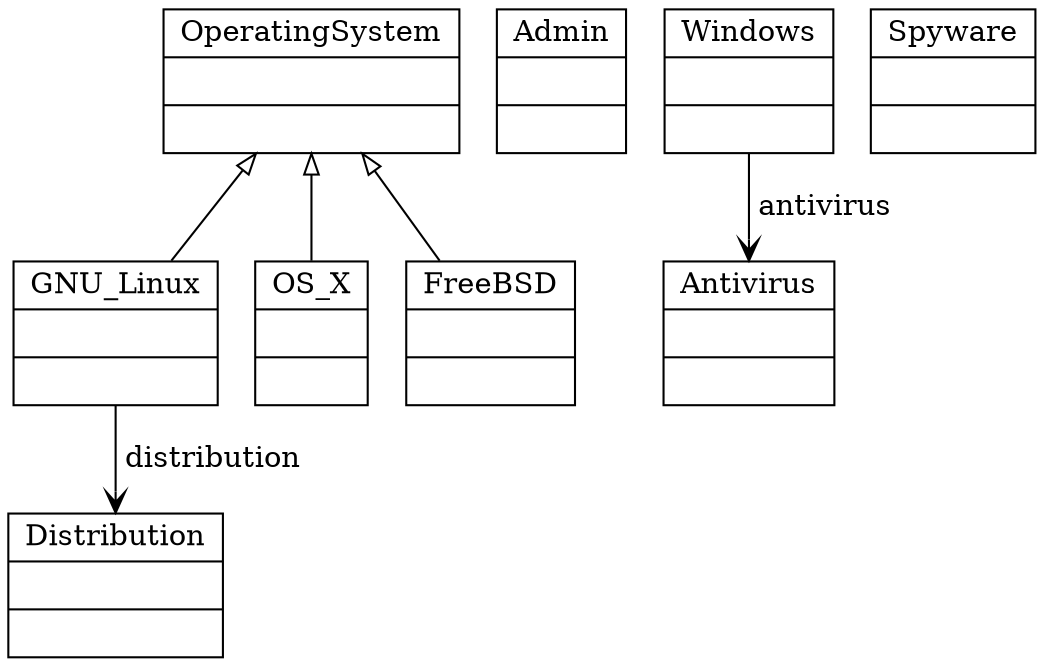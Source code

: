 digraph G {
	// remove windows inheritance and antivirus attacks spyware one (has label)

	node[shape=record]
	edge[dir=back, arrowtail=empty]

	OperatingSystem[label = "{OperatingSystem||}"]
	Admin[label="{Admin||}"]
	
	GNU_Linux[label = "{GNU_Linux||}"]
	OS_X[label = "{OS_X||}"]
	FreeBSD[label = "{FreeBSD||}"]
	Windows[label = "{Windows||}"]
	Antivirus[label = "{Antivirus||}"]
	Spyware[label = "{Spyware||}"]
	OperatingSystem->GNU_Linux[name="h1"];
	OperatingSystem->OS_X[name="h2"];
	OperatingSystem->FreeBSD[name="h3"];
	Windows->Antivirus[label=" antivirus ", dir=forward, arrowhead = vee, name="antivirus"];
	Distribution[label = "{Distribution||}"]
	GNU_Linux->Distribution[label=" distribution ", dir=forward, arrowhead = vee, name="eDistr"];
}
